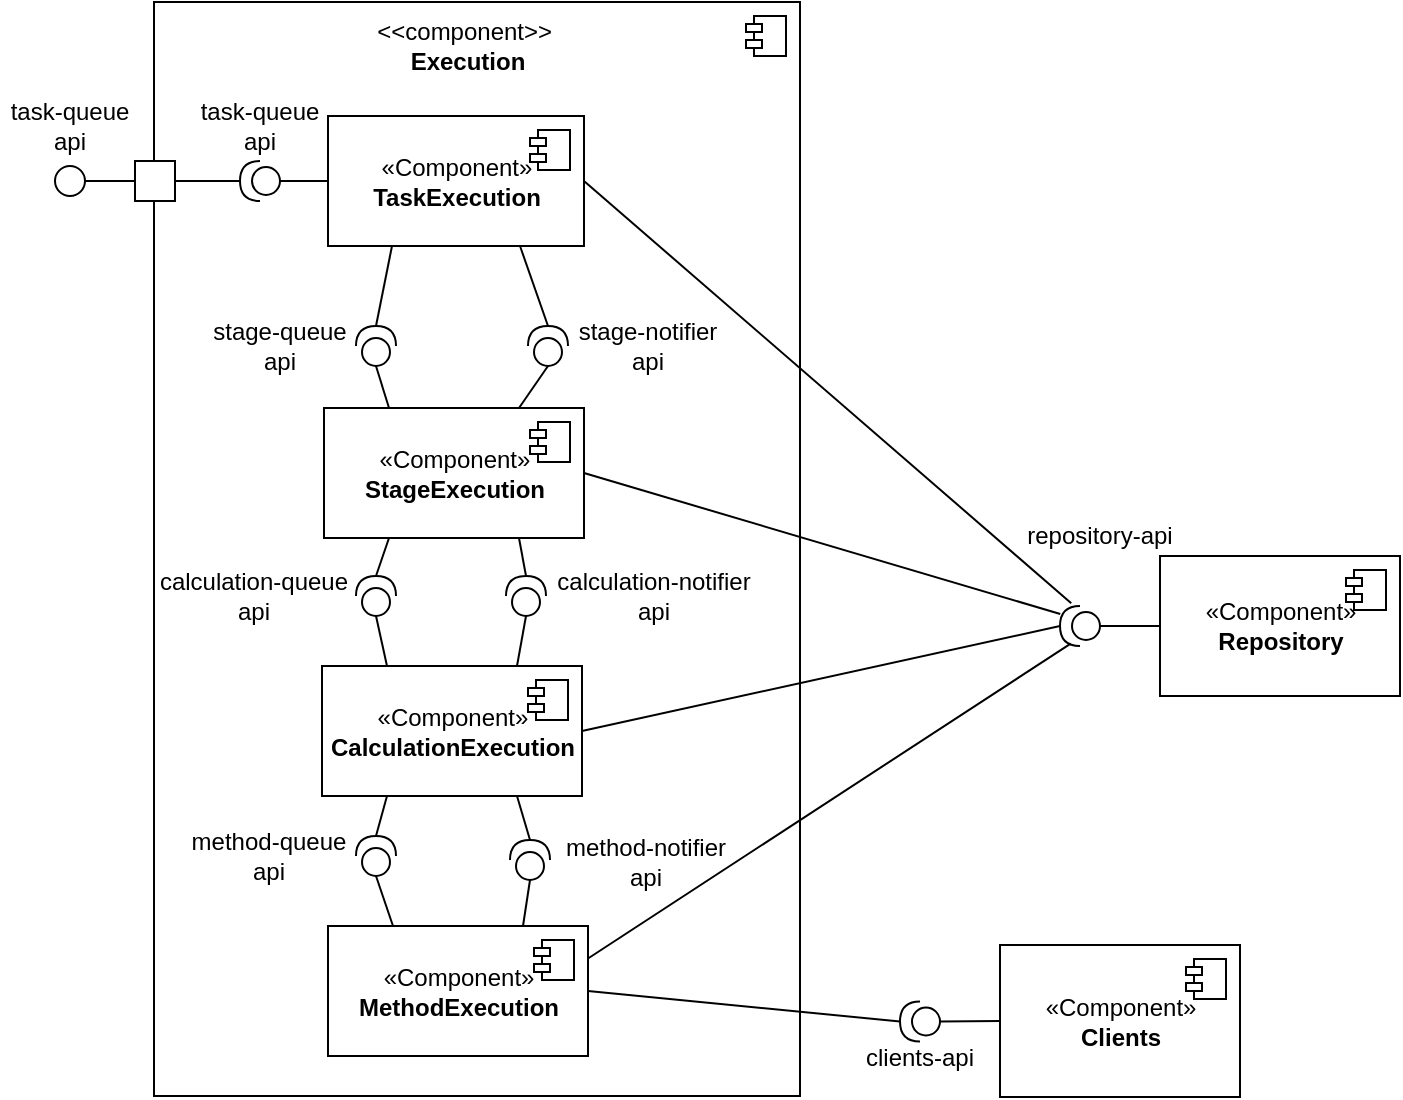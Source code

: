 <mxfile version="17.2.4" type="device"><diagram id="u5NndECqDDFXMggKbE3X" name="Страница 1"><mxGraphModel dx="2927" dy="2095" grid="1" gridSize="10" guides="1" tooltips="1" connect="1" arrows="1" fold="1" page="1" pageScale="1" pageWidth="827" pageHeight="1169" math="0" shadow="0"><root><mxCell id="0"/><mxCell id="1" parent="0"/><mxCell id="eWUD3B7mLAud296M9sJU-2" value="" style="html=1;dropTarget=0;" vertex="1" parent="1"><mxGeometry x="-1577" y="-1160" width="323" height="547" as="geometry"/></mxCell><mxCell id="eWUD3B7mLAud296M9sJU-3" value="" style="shape=module;jettyWidth=8;jettyHeight=4;" vertex="1" parent="eWUD3B7mLAud296M9sJU-2"><mxGeometry x="1" width="20" height="20" relative="1" as="geometry"><mxPoint x="-27" y="7" as="offset"/></mxGeometry></mxCell><mxCell id="eWUD3B7mLAud296M9sJU-38" value="" style="ellipse;whiteSpace=wrap;html=1;aspect=fixed;" vertex="1" parent="1"><mxGeometry x="-1626.5" y="-1078" width="15" height="15" as="geometry"/></mxCell><mxCell id="eWUD3B7mLAud296M9sJU-4" value="&amp;lt;&amp;lt;component&amp;gt;&amp;gt;&amp;nbsp;&lt;br&gt;&lt;b&gt;Execution&lt;/b&gt;" style="text;html=1;strokeColor=none;fillColor=none;align=center;verticalAlign=middle;whiteSpace=wrap;rounded=0;" vertex="1" parent="1"><mxGeometry x="-1450" y="-1153" width="60" height="30" as="geometry"/></mxCell><mxCell id="eWUD3B7mLAud296M9sJU-97" style="edgeStyle=none;rounded=0;orthogonalLoop=1;jettySize=auto;html=1;exitX=1;exitY=0.5;exitDx=0;exitDy=0;entryX=1;entryY=0.5;entryDx=0;entryDy=0;entryPerimeter=0;endArrow=none;endFill=0;" edge="1" parent="1" source="eWUD3B7mLAud296M9sJU-5" target="eWUD3B7mLAud296M9sJU-95"><mxGeometry relative="1" as="geometry"/></mxCell><mxCell id="eWUD3B7mLAud296M9sJU-98" style="edgeStyle=none;rounded=0;orthogonalLoop=1;jettySize=auto;html=1;exitX=1;exitY=0.25;exitDx=0;exitDy=0;entryX=0.733;entryY=0.061;entryDx=0;entryDy=0;entryPerimeter=0;endArrow=none;endFill=0;" edge="1" parent="1" source="eWUD3B7mLAud296M9sJU-5" target="eWUD3B7mLAud296M9sJU-90"><mxGeometry relative="1" as="geometry"/></mxCell><mxCell id="eWUD3B7mLAud296M9sJU-107" style="edgeStyle=none;rounded=0;orthogonalLoop=1;jettySize=auto;html=1;exitX=0.75;exitY=0;exitDx=0;exitDy=0;entryX=0;entryY=0.5;entryDx=0;entryDy=0;entryPerimeter=0;endArrow=none;endFill=0;" edge="1" parent="1" source="eWUD3B7mLAud296M9sJU-5" target="eWUD3B7mLAud296M9sJU-86"><mxGeometry relative="1" as="geometry"/></mxCell><mxCell id="eWUD3B7mLAud296M9sJU-5" value="«Component»&lt;br&gt;&lt;b&gt;MethodExecution&lt;/b&gt;" style="html=1;dropTarget=0;" vertex="1" parent="1"><mxGeometry x="-1490" y="-698" width="130" height="65" as="geometry"/></mxCell><mxCell id="eWUD3B7mLAud296M9sJU-6" value="" style="shape=module;jettyWidth=8;jettyHeight=4;" vertex="1" parent="eWUD3B7mLAud296M9sJU-5"><mxGeometry x="1" width="20" height="20" relative="1" as="geometry"><mxPoint x="-27" y="7" as="offset"/></mxGeometry></mxCell><mxCell id="eWUD3B7mLAud296M9sJU-99" style="edgeStyle=none;rounded=0;orthogonalLoop=1;jettySize=auto;html=1;exitX=1;exitY=0.5;exitDx=0;exitDy=0;entryX=1;entryY=0.5;entryDx=0;entryDy=0;entryPerimeter=0;endArrow=none;endFill=0;" edge="1" parent="1" source="eWUD3B7mLAud296M9sJU-7" target="eWUD3B7mLAud296M9sJU-90"><mxGeometry relative="1" as="geometry"/></mxCell><mxCell id="eWUD3B7mLAud296M9sJU-105" style="edgeStyle=none;rounded=0;orthogonalLoop=1;jettySize=auto;html=1;exitX=0.75;exitY=1;exitDx=0;exitDy=0;entryX=1;entryY=0.5;entryDx=0;entryDy=0;entryPerimeter=0;endArrow=none;endFill=0;" edge="1" parent="1" source="eWUD3B7mLAud296M9sJU-7" target="eWUD3B7mLAud296M9sJU-86"><mxGeometry relative="1" as="geometry"/></mxCell><mxCell id="eWUD3B7mLAud296M9sJU-7" value="«Component»&lt;br&gt;&lt;b&gt;CalculationExecution&lt;/b&gt;" style="html=1;dropTarget=0;" vertex="1" parent="1"><mxGeometry x="-1493" y="-828" width="130" height="65" as="geometry"/></mxCell><mxCell id="eWUD3B7mLAud296M9sJU-8" value="" style="shape=module;jettyWidth=8;jettyHeight=4;" vertex="1" parent="eWUD3B7mLAud296M9sJU-7"><mxGeometry x="1" width="20" height="20" relative="1" as="geometry"><mxPoint x="-27" y="7" as="offset"/></mxGeometry></mxCell><mxCell id="eWUD3B7mLAud296M9sJU-100" style="edgeStyle=none;rounded=0;orthogonalLoop=1;jettySize=auto;html=1;exitX=1;exitY=0.5;exitDx=0;exitDy=0;entryX=0.993;entryY=0.801;entryDx=0;entryDy=0;entryPerimeter=0;endArrow=none;endFill=0;" edge="1" parent="1" source="eWUD3B7mLAud296M9sJU-9" target="eWUD3B7mLAud296M9sJU-90"><mxGeometry relative="1" as="geometry"/></mxCell><mxCell id="eWUD3B7mLAud296M9sJU-102" style="edgeStyle=none;rounded=0;orthogonalLoop=1;jettySize=auto;html=1;exitX=0.25;exitY=1;exitDx=0;exitDy=0;entryX=1;entryY=0.5;entryDx=0;entryDy=0;entryPerimeter=0;endArrow=none;endFill=0;" edge="1" parent="1" source="eWUD3B7mLAud296M9sJU-9" target="eWUD3B7mLAud296M9sJU-15"><mxGeometry relative="1" as="geometry"/></mxCell><mxCell id="eWUD3B7mLAud296M9sJU-103" style="edgeStyle=none;rounded=0;orthogonalLoop=1;jettySize=auto;html=1;exitX=0.75;exitY=1;exitDx=0;exitDy=0;entryX=1;entryY=0.5;entryDx=0;entryDy=0;entryPerimeter=0;endArrow=none;endFill=0;" edge="1" parent="1" source="eWUD3B7mLAud296M9sJU-9" target="eWUD3B7mLAud296M9sJU-85"><mxGeometry relative="1" as="geometry"/></mxCell><mxCell id="eWUD3B7mLAud296M9sJU-111" style="edgeStyle=none;rounded=0;orthogonalLoop=1;jettySize=auto;html=1;exitX=0.75;exitY=0;exitDx=0;exitDy=0;entryX=0;entryY=0.5;entryDx=0;entryDy=0;entryPerimeter=0;endArrow=none;endFill=0;" edge="1" parent="1" source="eWUD3B7mLAud296M9sJU-9" target="eWUD3B7mLAud296M9sJU-80"><mxGeometry relative="1" as="geometry"/></mxCell><mxCell id="eWUD3B7mLAud296M9sJU-9" value="«Component»&lt;br&gt;&lt;b&gt;StageExecution&lt;/b&gt;" style="html=1;dropTarget=0;" vertex="1" parent="1"><mxGeometry x="-1492" y="-957" width="130" height="65" as="geometry"/></mxCell><mxCell id="eWUD3B7mLAud296M9sJU-10" value="" style="shape=module;jettyWidth=8;jettyHeight=4;" vertex="1" parent="eWUD3B7mLAud296M9sJU-9"><mxGeometry x="1" width="20" height="20" relative="1" as="geometry"><mxPoint x="-27" y="7" as="offset"/></mxGeometry></mxCell><mxCell id="eWUD3B7mLAud296M9sJU-101" style="edgeStyle=none;rounded=0;orthogonalLoop=1;jettySize=auto;html=1;exitX=1;exitY=0.5;exitDx=0;exitDy=0;endArrow=none;endFill=0;entryX=0.719;entryY=1.069;entryDx=0;entryDy=0;entryPerimeter=0;" edge="1" parent="1" source="eWUD3B7mLAud296M9sJU-11" target="eWUD3B7mLAud296M9sJU-90"><mxGeometry relative="1" as="geometry"><mxPoint x="-1154" y="-953" as="targetPoint"/></mxGeometry></mxCell><mxCell id="eWUD3B7mLAud296M9sJU-118" style="edgeStyle=none;rounded=0;orthogonalLoop=1;jettySize=auto;html=1;exitX=0.25;exitY=1;exitDx=0;exitDy=0;entryX=1;entryY=0.5;entryDx=0;entryDy=0;entryPerimeter=0;endArrow=none;endFill=0;" edge="1" parent="1" source="eWUD3B7mLAud296M9sJU-11" target="eWUD3B7mLAud296M9sJU-22"><mxGeometry relative="1" as="geometry"/></mxCell><mxCell id="eWUD3B7mLAud296M9sJU-11" value="«Component»&lt;br&gt;&lt;b&gt;TaskExecution&lt;/b&gt;" style="html=1;dropTarget=0;" vertex="1" parent="1"><mxGeometry x="-1490" y="-1103" width="128" height="65" as="geometry"/></mxCell><mxCell id="eWUD3B7mLAud296M9sJU-12" value="" style="shape=module;jettyWidth=8;jettyHeight=4;" vertex="1" parent="eWUD3B7mLAud296M9sJU-11"><mxGeometry x="1" width="20" height="20" relative="1" as="geometry"><mxPoint x="-27" y="7" as="offset"/></mxGeometry></mxCell><mxCell id="eWUD3B7mLAud296M9sJU-109" style="edgeStyle=none;rounded=0;orthogonalLoop=1;jettySize=auto;html=1;exitX=0;exitY=0.5;exitDx=0;exitDy=0;exitPerimeter=0;entryX=0.25;entryY=0;entryDx=0;entryDy=0;endArrow=none;endFill=0;" edge="1" parent="1" source="eWUD3B7mLAud296M9sJU-15" target="eWUD3B7mLAud296M9sJU-7"><mxGeometry relative="1" as="geometry"/></mxCell><mxCell id="eWUD3B7mLAud296M9sJU-15" value="" style="shape=providedRequiredInterface;html=1;verticalLabelPosition=bottom;sketch=0;direction=north;" vertex="1" parent="1"><mxGeometry x="-1476" y="-873" width="20" height="20" as="geometry"/></mxCell><mxCell id="eWUD3B7mLAud296M9sJU-16" value="stage-queue&lt;br&gt;api" style="text;html=1;strokeColor=none;fillColor=none;align=center;verticalAlign=middle;whiteSpace=wrap;rounded=0;" vertex="1" parent="1"><mxGeometry x="-1553" y="-1003" width="78" height="30" as="geometry"/></mxCell><mxCell id="eWUD3B7mLAud296M9sJU-104" style="edgeStyle=none;rounded=0;orthogonalLoop=1;jettySize=auto;html=1;exitX=1;exitY=0.5;exitDx=0;exitDy=0;exitPerimeter=0;entryX=0.25;entryY=1;entryDx=0;entryDy=0;endArrow=none;endFill=0;" edge="1" parent="1" source="eWUD3B7mLAud296M9sJU-18" target="eWUD3B7mLAud296M9sJU-7"><mxGeometry relative="1" as="geometry"/></mxCell><mxCell id="eWUD3B7mLAud296M9sJU-106" style="edgeStyle=none;rounded=0;orthogonalLoop=1;jettySize=auto;html=1;exitX=0;exitY=0.5;exitDx=0;exitDy=0;exitPerimeter=0;entryX=0.25;entryY=0;entryDx=0;entryDy=0;endArrow=none;endFill=0;" edge="1" parent="1" source="eWUD3B7mLAud296M9sJU-18" target="eWUD3B7mLAud296M9sJU-5"><mxGeometry relative="1" as="geometry"/></mxCell><mxCell id="eWUD3B7mLAud296M9sJU-18" value="" style="shape=providedRequiredInterface;html=1;verticalLabelPosition=bottom;sketch=0;direction=north;" vertex="1" parent="1"><mxGeometry x="-1476" y="-743" width="20" height="20" as="geometry"/></mxCell><mxCell id="eWUD3B7mLAud296M9sJU-112" style="edgeStyle=none;rounded=0;orthogonalLoop=1;jettySize=auto;html=1;exitX=0;exitY=0.5;exitDx=0;exitDy=0;exitPerimeter=0;entryX=0.25;entryY=0;entryDx=0;entryDy=0;endArrow=none;endFill=0;" edge="1" parent="1" source="eWUD3B7mLAud296M9sJU-22" target="eWUD3B7mLAud296M9sJU-9"><mxGeometry relative="1" as="geometry"/></mxCell><mxCell id="eWUD3B7mLAud296M9sJU-22" value="" style="shape=providedRequiredInterface;html=1;verticalLabelPosition=bottom;sketch=0;direction=north;" vertex="1" parent="1"><mxGeometry x="-1476" y="-998" width="20" height="20" as="geometry"/></mxCell><mxCell id="eWUD3B7mLAud296M9sJU-23" value="calculation-queue&lt;br&gt;api" style="text;html=1;strokeColor=none;fillColor=none;align=center;verticalAlign=middle;whiteSpace=wrap;rounded=0;" vertex="1" parent="1"><mxGeometry x="-1577" y="-878" width="100" height="30" as="geometry"/></mxCell><mxCell id="eWUD3B7mLAud296M9sJU-24" value="method-queue&lt;br&gt;api" style="text;html=1;strokeColor=none;fillColor=none;align=center;verticalAlign=middle;whiteSpace=wrap;rounded=0;" vertex="1" parent="1"><mxGeometry x="-1562" y="-750.5" width="85" height="35" as="geometry"/></mxCell><mxCell id="eWUD3B7mLAud296M9sJU-25" value="" style="shape=providedRequiredInterface;html=1;verticalLabelPosition=bottom;sketch=0;direction=west;" vertex="1" parent="1"><mxGeometry x="-1534" y="-1080.5" width="20" height="20" as="geometry"/></mxCell><mxCell id="eWUD3B7mLAud296M9sJU-26" style="edgeStyle=orthogonalEdgeStyle;rounded=0;orthogonalLoop=1;jettySize=auto;html=1;exitX=0;exitY=0.5;exitDx=0;exitDy=0;endArrow=none;endFill=0;" edge="1" parent="1" source="eWUD3B7mLAud296M9sJU-11" target="eWUD3B7mLAud296M9sJU-25"><mxGeometry relative="1" as="geometry"/></mxCell><mxCell id="eWUD3B7mLAud296M9sJU-77" style="rounded=0;orthogonalLoop=1;jettySize=auto;html=1;exitX=0;exitY=0.5;exitDx=0;exitDy=0;entryX=1;entryY=0.5;entryDx=0;entryDy=0;endArrow=none;endFill=0;" edge="1" parent="1" source="eWUD3B7mLAud296M9sJU-36" target="eWUD3B7mLAud296M9sJU-38"><mxGeometry relative="1" as="geometry"/></mxCell><mxCell id="eWUD3B7mLAud296M9sJU-36" value="&lt;span style=&quot;color: rgba(0 , 0 , 0 , 0) ; font-family: monospace ; font-size: 0px&quot;&gt;%3CmxGraphModel%3E%3Croot%3E%3CmxCell%20id%3D%220%22%2F%3E%3CmxCell%20id%3D%221%22%20parent%3D%220%22%2F%3E%3CmxCell%20id%3D%222%22%20value%3D%22%22%20style%3D%22group%22%20vertex%3D%221%22%20connectable%3D%220%22%20parent%3D%221%22%3E%3CmxGeometry%20x%3D%22-870%22%20y%3D%22-1120%22%20width%3D%22822.75%22%20height%3D%22850%22%20as%3D%22geometry%22%2F%3E%3C%2FmxCell%3E%3CmxCell%20id%3D%223%22%20value%3D%22%22%20style%3D%22html%3D1%3BdropTarget%3D0%3BfillColor%3Dnone%3B%22%20vertex%3D%221%22%20parent%3D%222%22%3E%3CmxGeometry%20x%3D%2291%22%20width%3D%22695%22%20height%3D%22850%22%20as%3D%22geometry%22%2F%3E%3C%2FmxCell%3E%3CmxCell%20id%3D%224%22%20value%3D%22%22%20style%3D%22shape%3Dmodule%3BjettyWidth%3D8%3BjettyHeight%3D4%3B%22%20vertex%3D%221%22%20parent%3D%223%22%3E%3CmxGeometry%20x%3D%221%22%20width%3D%2220%22%20height%3D%2220%22%20relative%3D%221%22%20as%3D%22geometry%22%3E%3CmxPoint%20x%3D%22-27%22%20y%3D%227%22%20as%3D%22offset%22%2F%3E%3C%2FmxGeometry%3E%3C%2FmxCell%3E%3CmxCell%20id%3D%225%22%20value%3D%22%26amp%3Blt%3B%26amp%3Blt%3Bcomponent%26amp%3Bgt%3B%26amp%3Bgt%3B%26amp%3Bnbsp%3B%26lt%3Bbr%26gt%3B%26lt%3Bb%26gt%3BStorage%26lt%3B%2Fb%26gt%3B%22%20style%3D%22text%3Bhtml%3D1%3BstrokeColor%3Dnone%3BfillColor%3Dnone%3Balign%3Dcenter%3BverticalAlign%3Dmiddle%3BwhiteSpace%3Dwrap%3Brounded%3D0%3B%22%20vertex%3D%221%22%20parent%3D%222%22%3E%3CmxGeometry%20x%3D%22420%22%20y%3D%226.5%22%20width%3D%2260%22%20height%3D%2230%22%20as%3D%22geometry%22%2F%3E%3C%2FmxCell%3E%3CmxCell%20id%3D%226%22%20value%3D%22%22%20style%3D%22whiteSpace%3Dwrap%3Bhtml%3D1%3Baspect%3Dfixed%3B%22%20vertex%3D%221%22%20parent%3D%222%22%3E%3CmxGeometry%20x%3D%2280%22%20y%3D%22255%22%20width%3D%2220%22%20height%3D%2220%22%20as%3D%22geometry%22%2F%3E%3C%2FmxCell%3E%3CmxCell%20id%3D%227%22%20style%3D%22edgeStyle%3DorthogonalEdgeStyle%3Brounded%3D1%3BorthogonalLoop%3D1%3BjettySize%3Dauto%3Bhtml%3D1%3BexitX%3D1%3BexitY%3D0.5%3BexitDx%3D0%3BexitDy%3D0%3BentryX%3D0%3BentryY%3D0.5%3BentryDx%3D0%3BentryDy%3D0%3BendArrow%3Dnone%3BendFill%3D0%3B%22%20edge%3D%221%22%20parent%3D%222%22%20source%3D%228%22%20target%3D%226%22%3E%3CmxGeometry%20relative%3D%221%22%20as%3D%22geometry%22%2F%3E%3C%2FmxCell%3E%3CmxCell%20id%3D%228%22%20value%3D%22%22%20style%3D%22ellipse%3BwhiteSpace%3Dwrap%3Bhtml%3D1%3Baspect%3Dfixed%3BfillColor%3Ddefault%3B%22%20vertex%3D%221%22%20parent%3D%222%22%3E%3CmxGeometry%20x%3D%2230%22%20y%3D%22257.5%22%20width%3D%2215%22%20height%3D%2215%22%20as%3D%22geometry%22%2F%3E%3C%2FmxCell%3E%3CmxCell%20id%3D%229%22%20value%3D%22storage-api%22%20style%3D%22text%3Bhtml%3D1%3BstrokeColor%3Dnone%3BfillColor%3Dnone%3Balign%3Dcenter%3BverticalAlign%3Dmiddle%3BwhiteSpace%3Dwrap%3Brounded%3D0%3B%22%20vertex%3D%221%22%20parent%3D%222%22%3E%3CmxGeometry%20y%3D%22272.5%22%20width%3D%2275%22%20height%3D%2230%22%20as%3D%22geometry%22%2F%3E%3C%2FmxCell%3E%3CmxCell%20id%3D%2210%22%20value%3D%22%22%20style%3D%22group%22%20vertex%3D%221%22%20connectable%3D%220%22%20parent%3D%222%22%3E%3CmxGeometry%20x%3D%22130%22%20y%3D%2250%22%20width%3D%22262.75%22%20height%3D%22250%22%20as%3D%22geometry%22%2F%3E%3C%2FmxCell%3E%3CmxCell%20id%3D%2211%22%20value%3D%22%22%20style%3D%22html%3D1%3BdropTarget%3D0%3B%22%20vertex%3D%221%22%20parent%3D%2210%22%3E%3CmxGeometry%20x%3D%2210%22%20width%3D%22242.5%22%20height%3D%22250%22%20as%3D%22geometry%22%2F%3E%3C%2FmxCell%3E%3CmxCell%20id%3D%2212%22%20value%3D%22%22%20style%3D%22shape%3Dmodule%3BjettyWidth%3D8%3BjettyHeight%3D4%3B%22%20vertex%3D%221%22%20parent%3D%2211%22%3E%3CmxGeometry%20x%3D%221%22%20width%3D%2220%22%20height%3D%2220%22%20relative%3D%221%22%20as%3D%22geometry%22%3E%3CmxPoint%20x%3D%22-27%22%20y%3D%227%22%20as%3D%22offset%22%2F%3E%3C%2FmxGeometry%3E%3C%2FmxCell%3E%3CmxCell%20id%3D%2213%22%20value%3D%22%26amp%3Blt%3B%26amp%3Blt%3Bcomponent%26amp%3Bgt%3B%26amp%3Bgt%3B%26amp%3Bnbsp%3B%26lt%3Bbr%26gt%3B%26lt%3Bb%26gt%3BAPI%26lt%3B%2Fb%26gt%3B%22%20style%3D%22text%3Bhtml%3D1%3BstrokeColor%3Dnone%3BfillColor%3Dnone%3Balign%3Dcenter%3BverticalAlign%3Dmiddle%3BwhiteSpace%3Dwrap%3Brounded%3D0%3B%22%20vertex%3D%221%22%20parent%3D%2210%22%3E%3CmxGeometry%20x%3D%22123.25%22%20y%3D%2210%22%20width%3D%2260%22%20height%3D%2230%22%20as%3D%22geometry%22%2F%3E%3C%2FmxCell%3E%3CmxCell%20id%3D%2214%22%20value%3D%22%C2%ABComponent%C2%BB%26lt%3Bbr%26gt%3B%26lt%3Bb%26gt%3BController%26lt%3B%2Fb%26gt%3B%22%20style%3D%22html%3D1%3BdropTarget%3D0%3B%22%20vertex%3D%221%22%20parent%3D%2210%22%3E%3CmxGeometry%20x%3D%2288.25%22%20y%3D%2252.5%22%20width%3D%22130%22%20height%3D%2260%22%20as%3D%22geometry%22%2F%3E%3C%2FmxCell%3E%3CmxCell%20id%3D%2215%22%20value%3D%22%22%20style%3D%22shape%3Dmodule%3BjettyWidth%3D8%3BjettyHeight%3D4%3B%22%20vertex%3D%221%22%20parent%3D%2214%22%3E%3CmxGeometry%20x%3D%221%22%20width%3D%2220%22%20height%3D%2220%22%20relative%3D%221%22%20as%3D%22geometry%22%3E%3CmxPoint%20x%3D%22-27%22%20y%3D%227%22%20as%3D%22offset%22%2F%3E%3C%2FmxGeometry%3E%3C%2FmxCell%3E%3CmxCell%20id%3D%2216%22%20value%3D%22%C2%ABComponent%C2%BB%26lt%3Bbr%26gt%3B%26lt%3Bb%26gt%3BRequest%20Handler%26lt%3B%2Fb%26gt%3B%22%20style%3D%22html%3D1%3BdropTarget%3D0%3B%22%20vertex%3D%221%22%20parent%3D%2210%22%3E%3CmxGeometry%20x%3D%2288.75%22%20y%3D%22172.5%22%20width%3D%22130%22%20height%3D%2265%22%20as%3D%22geometry%22%2F%3E%3C%2FmxCell%3E%3CmxCell%20id%3D%2217%22%20value%3D%22%22%20style%3D%22shape%3Dmodule%3BjettyWidth%3D8%3BjettyHeight%3D4%3B%22%20vertex%3D%221%22%20parent%3D%2216%22%3E%3CmxGeometry%20x%3D%221%22%20width%3D%2220%22%20height%3D%2220%22%20relative%3D%221%22%20as%3D%22geometry%22%3E%3CmxPoint%20x%3D%22-27%22%20y%3D%227%22%20as%3D%22offset%22%2F%3E%3C%2FmxGeometry%3E%3C%2FmxCell%3E%3CmxCell%20id%3D%2218%22%20value%3D%22%22%20style%3D%22whiteSpace%3Dwrap%3Bhtml%3D1%3Baspect%3Dfixed%3B%22%20vertex%3D%221%22%20parent%3D%2210%22%3E%3CmxGeometry%20x%3D%22242.75%22%20y%3D%2272.5%22%20width%3D%2220%22%20height%3D%2220%22%20as%3D%22geometry%22%2F%3E%3C%2FmxCell%3E%3CmxCell%20id%3D%2219%22%20style%3D%22edgeStyle%3DorthogonalEdgeStyle%3Brounded%3D1%3BorthogonalLoop%3D1%3BjettySize%3Dauto%3Bhtml%3D1%3BexitX%3D1%3BexitY%3D0.5%3BexitDx%3D0%3BexitDy%3D0%3BentryX%3D0%3BentryY%3D0.5%3BentryDx%3D0%3BentryDy%3D0%3BendArrow%3Dnone%3BendFill%3D0%3B%22%20edge%3D%221%22%20parent%3D%2210%22%20source%3D%2214%22%20target%3D%2218%22%3E%3CmxGeometry%20relative%3D%221%22%20as%3D%22geometry%22%2F%3E%3C%2FmxCell%3E%3CmxCell%20id%3D%2220%22%20style%3D%22edgeStyle%3DorthogonalEdgeStyle%3Brounded%3D1%3BorthogonalLoop%3D1%3BjettySize%3Dauto%3Bhtml%3D1%3BexitX%3D1%3BexitY%3D0.5%3BexitDx%3D0%3BexitDy%3D0%3BexitPerimeter%3D0%3BentryX%3D0.5%3BentryY%3D0%3BentryDx%3D0%3BentryDy%3D0%3BendArrow%3Dnone%3BendFill%3D0%3B%22%20edge%3D%221%22%20parent%3D%2210%22%20source%3D%2222%22%20target%3D%2216%22%3E%3CmxGeometry%20relative%3D%221%22%20as%3D%22geometry%22%2F%3E%3C%2FmxCell%3E%3CmxCell%20id%3D%2221%22%20style%3D%22edgeStyle%3DorthogonalEdgeStyle%3Brounded%3D1%3BorthogonalLoop%3D1%3BjettySize%3Dauto%3Bhtml%3D1%3BexitX%3D0%3BexitY%3D0.5%3BexitDx%3D0%3BexitDy%3D0%3BexitPerimeter%3D0%3BentryX%3D0.5%3BentryY%3D1%3BentryDx%3D0%3BentryDy%3D0%3BendArrow%3Dnone%3BendFill%3D0%3B%22%20edge%3D%221%22%20parent%3D%2210%22%20source%3D%2222%22%20target%3D%2214%22%3E%3CmxGeometry%20relative%3D%221%22%20as%3D%22geometry%22%2F%3E%3C%2FmxCell%3E%3CmxCell%20id%3D%2222%22%20value%3D%22%22%20style%3D%22shape%3DprovidedRequiredInterface%3Bhtml%3D1%3BverticalLabelPosition%3Dbottom%3Bsketch%3D0%3Bdirection%3Dsouth%3B%22%20vertex%3D%221%22%20parent%3D%2210%22%3E%3CmxGeometry%20x%3D%22143.75%22%20y%3D%22132.5%22%20width%3D%2220%22%20height%3D%2220%22%20as%3D%22geometry%22%2F%3E%3C%2FmxCell%3E%3CmxCell%20id%3D%2223%22%20style%3D%22edgeStyle%3DorthogonalEdgeStyle%3Brounded%3D1%3BorthogonalLoop%3D1%3BjettySize%3Dauto%3Bhtml%3D1%3BexitX%3D0%3BexitY%3D0.5%3BexitDx%3D0%3BexitDy%3D0%3BexitPerimeter%3D0%3BentryX%3D0%3BentryY%3D0.5%3BentryDx%3D0%3BentryDy%3D0%3BendArrow%3Dnone%3BendFill%3D0%3B%22%20edge%3D%221%22%20parent%3D%2210%22%20source%3D%2224%22%20target%3D%2216%22%3E%3CmxGeometry%20relative%3D%221%22%20as%3D%22geometry%22%2F%3E%3C%2FmxCell%3E%3CmxCell%20id%3D%2224%22%20value%3D%22%22%20style%3D%22shape%3DprovidedRequiredInterface%3Bhtml%3D1%3BverticalLabelPosition%3Dbottom%3Bsketch%3D0%3Bdirection%3Dwest%3B%22%20vertex%3D%221%22%20parent%3D%2210%22%3E%3CmxGeometry%20x%3D%2240.75%22%20y%3D%22195%22%20width%3D%2220%22%20height%3D%2220%22%20as%3D%22geometry%22%2F%3E%3C%2FmxCell%3E%3CmxCell%20id%3D%2225%22%20value%3D%22%22%20style%3D%22whiteSpace%3Dwrap%3Bhtml%3D1%3Baspect%3Dfixed%3B%22%20vertex%3D%221%22%20parent%3D%2210%22%3E%3CmxGeometry%20y%3D%22195%22%20width%3D%2220%22%20height%3D%2220%22%20as%3D%22geometry%22%2F%3E%3C%2FmxCell%3E%3CmxCell%20id%3D%2226%22%20style%3D%22edgeStyle%3DorthogonalEdgeStyle%3Brounded%3D1%3BorthogonalLoop%3D1%3BjettySize%3Dauto%3Bhtml%3D1%3BexitX%3D1%3BexitY%3D0.5%3BexitDx%3D0%3BexitDy%3D0%3BexitPerimeter%3D0%3BentryX%3D1%3BentryY%3D0.5%3BentryDx%3D0%3BentryDy%3D0%3BendArrow%3Dnone%3BendFill%3D0%3B%22%20edge%3D%221%22%20parent%3D%2210%22%20source%3D%2224%22%20target%3D%2225%22%3E%3CmxGeometry%20relative%3D%221%22%20as%3D%22geometry%22%2F%3E%3C%2FmxCell%3E%3CmxCell%20id%3D%2227%22%20value%3D%22storage-api%22%20style%3D%22text%3Bhtml%3D1%3BstrokeColor%3Dnone%3BfillColor%3Dnone%3Balign%3Dcenter%3BverticalAlign%3Dmiddle%3BwhiteSpace%3Dwrap%3Brounded%3D0%3B%22%20vertex%3D%221%22%20parent%3D%2210%22%3E%3CmxGeometry%20x%3D%2213.25%22%20y%3D%22215%22%20width%3D%2275%22%20height%3D%2230%22%20as%3D%22geometry%22%2F%3E%3C%2FmxCell%3E%3CmxCell%20id%3D%2228%22%20value%3D%22controller-api%22%20style%3D%22text%3Bhtml%3D1%3BstrokeColor%3Dnone%3BfillColor%3Dnone%3Balign%3Dcenter%3BverticalAlign%3Dmiddle%3BwhiteSpace%3Dwrap%3Brounded%3D0%3B%22%20vertex%3D%221%22%20parent%3D%2210%22%3E%3CmxGeometry%20x%3D%22167.75%22%20y%3D%22122.5%22%20width%3D%2275%22%20height%3D%2230%22%20as%3D%22geometry%22%2F%3E%3C%2FmxCell%3E%3CmxCell%20id%3D%2229%22%20value%3D%22%22%20style%3D%22group%22%20vertex%3D%221%22%20connectable%3D%220%22%20parent%3D%222%22%3E%3CmxGeometry%20x%3D%22470%22%20y%3D%2266.5%22%20width%3D%22290%22%20height%3D%22120%22%20as%3D%22geometry%22%2F%3E%3C%2FmxCell%3E%3CmxCell%20id%3D%2230%22%20value%3D%22%22%20style%3D%22html%3D1%3BdropTarget%3D0%3BfillColor%3Ddefault%3Bcontainer%3D0%3B%22%20vertex%3D%221%22%20parent%3D%2229%22%3E%3CmxGeometry%20x%3D%2210%22%20width%3D%22270%22%20height%3D%22120%22%20as%3D%22geometry%22%2F%3E%3C%2FmxCell%3E%3CmxCell%20id%3D%2231%22%20value%3D%22%22%20style%3D%22whiteSpace%3Dwrap%3Bhtml%3D1%3Baspect%3Dfixed%3B%22%20vertex%3D%221%22%20parent%3D%2229%22%3E%3CmxGeometry%20y%3D%2270%22%20width%3D%2220%22%20height%3D%2220%22%20as%3D%22geometry%22%2F%3E%3C%2FmxCell%3E%3CmxCell%20id%3D%2232%22%20value%3D%22%26amp%3Blt%3B%26amp%3Blt%3BComponent%26amp%3Bgt%3B%26amp%3Bgt%3B%26lt%3Bbr%26gt%3B%26lt%3Bb%26gt%3BDatabase%26lt%3B%2Fb%26gt%3B%22%20style%3D%22text%3Bhtml%3D1%3BstrokeColor%3Dnone%3BfillColor%3Dnone%3Balign%3Dcenter%3BverticalAlign%3Dmiddle%3BwhiteSpace%3Dwrap%3Brounded%3D0%3B%22%20vertex%3D%221%22%20parent%3D%2229%22%3E%3CmxGeometry%20x%3D%22112.131%22%20y%3D%2212.5%22%20width%3D%2275.728%22%20height%3D%2221%22%20as%3D%22geometry%22%2F%3E%3C%2FmxCell%3E%3CmxCell%20id%3D%2233%22%20value%3D%22%22%20style%3D%22whiteSpace%3Dwrap%3Bhtml%3D1%3Baspect%3Dfixed%3B%22%20vertex%3D%221%22%20parent%3D%2229%22%3E%3CmxGeometry%20x%3D%22270%22%20y%3D%2270%22%20width%3D%2220%22%20height%3D%2220%22%20as%3D%22geometry%22%2F%3E%3C%2FmxCell%3E%3CmxCell%20id%3D%2234%22%20value%3D%22%C2%ABComponent%C2%BB%26lt%3Bbr%26gt%3B%26lt%3Bb%26gt%3BDatabase%26lt%3B%2Fb%26gt%3B%22%20style%3D%22html%3D1%3BdropTarget%3D0%3B%22%20vertex%3D%221%22%20parent%3D%2229%22%3E%3CmxGeometry%20x%3D%22100%22%20y%3D%2247.5%22%20width%3D%22130%22%20height%3D%2265%22%20as%3D%22geometry%22%2F%3E%3C%2FmxCell%3E%3CmxCell%20id%3D%2235%22%20value%3D%22%22%20style%3D%22shape%3Dmodule%3BjettyWidth%3D8%3BjettyHeight%3D4%3B%22%20vertex%3D%221%22%20parent%3D%2234%22%3E%3CmxGeometry%20x%3D%221%22%20width%3D%2220%22%20height%3D%2220%22%20relative%3D%221%22%20as%3D%22geometry%22%3E%3CmxPoint%20x%3D%22-27%22%20y%3D%227%22%20as%3D%22offset%22%2F%3E%3C%2FmxGeometry%3E%3C%2FmxCell%3E%3CmxCell%20id%3D%2236%22%20style%3D%22edgeStyle%3DorthogonalEdgeStyle%3Brounded%3D1%3BorthogonalLoop%3D1%3BjettySize%3Dauto%3Bhtml%3D1%3BexitX%3D1%3BexitY%3D0.5%3BexitDx%3D0%3BexitDy%3D0%3BentryX%3D0%3BentryY%3D0.5%3BentryDx%3D0%3BentryDy%3D0%3BendArrow%3Dnone%3BendFill%3D0%3B%22%20edge%3D%221%22%20parent%3D%2229%22%20source%3D%2234%22%20target%3D%2233%22%3E%3CmxGeometry%20relative%3D%221%22%20as%3D%22geometry%22%2F%3E%3C%2FmxCell%3E%3CmxCell%20id%3D%2237%22%20style%3D%22edgeStyle%3DorthogonalEdgeStyle%3Brounded%3D1%3BorthogonalLoop%3D1%3BjettySize%3Dauto%3Bhtml%3D1%3BexitX%3D1%3BexitY%3D0.5%3BexitDx%3D0%3BexitDy%3D0%3BexitPerimeter%3D0%3BentryX%3D1%3BentryY%3D0.5%3BentryDx%3D0%3BentryDy%3D0%3BendArrow%3Dnone%3BendFill%3D0%3B%22%20edge%3D%221%22%20parent%3D%2229%22%20source%3D%2238%22%20target%3D%2231%22%3E%3CmxGeometry%20relative%3D%221%22%20as%3D%22geometry%22%2F%3E%3C%2FmxCell%3E%3CmxCell%20id%3D%2238%22%20value%3D%22%22%20style%3D%22shape%3DprovidedRequiredInterface%3Bhtml%3D1%3BverticalLabelPosition%3Dbottom%3Bsketch%3D0%3Bdirection%3Dwest%3B%22%20vertex%3D%221%22%20parent%3D%2229%22%3E%3CmxGeometry%20x%3D%2250%22%20y%3D%2270%22%20width%3D%2220%22%20height%3D%2220%22%20as%3D%22geometry%22%2F%3E%3C%2FmxCell%3E%3CmxCell%20id%3D%2239%22%20style%3D%22edgeStyle%3DorthogonalEdgeStyle%3Brounded%3D0%3BorthogonalLoop%3D1%3BjettySize%3Dauto%3Bhtml%3D1%3BexitX%3D0%3BexitY%3D0.5%3BexitDx%3D0%3BexitDy%3D0%3BendArrow%3Dnone%3BendFill%3D0%3BentryX%3D0%3BentryY%3D0.5%3BentryDx%3D0%3BentryDy%3D0%3BentryPerimeter%3D0%3B%22%20edge%3D%221%22%20parent%3D%2229%22%20source%3D%2234%22%20target%3D%2238%22%3E%3CmxGeometry%20relative%3D%221%22%20as%3D%22geometry%22%3E%3CmxPoint%20x%3D%2280%22%20y%3D%2283%22%20as%3D%22targetPoint%22%2F%3E%3C%2FmxGeometry%3E%3C%2FmxCell%3E%3CmxCell%20id%3D%2240%22%20value%3D%22database-api%22%20style%3D%22text%3Bhtml%3D1%3BstrokeColor%3Dnone%3BfillColor%3Dnone%3Balign%3Dcenter%3BverticalAlign%3Dmiddle%3BwhiteSpace%3Dwrap%3Brounded%3D0%3B%22%20vertex%3D%221%22%20parent%3D%2229%22%3E%3CmxGeometry%20x%3D%2220%22%20y%3D%2282.5%22%20width%3D%2280%22%20height%3D%2230%22%20as%3D%22geometry%22%2F%3E%3C%2FmxCell%3E%3C%2Froot%3E%3C%2FmxGraphModel%3E&lt;/span&gt;" style="whiteSpace=wrap;html=1;aspect=fixed;" vertex="1" parent="1"><mxGeometry x="-1586.5" y="-1080.5" width="20" height="20" as="geometry"/></mxCell><mxCell id="eWUD3B7mLAud296M9sJU-37" style="edgeStyle=orthogonalEdgeStyle;rounded=0;orthogonalLoop=1;jettySize=auto;html=1;exitX=1;exitY=0.5;exitDx=0;exitDy=0;exitPerimeter=0;entryX=1;entryY=0.5;entryDx=0;entryDy=0;endArrow=none;endFill=0;" edge="1" parent="1" source="eWUD3B7mLAud296M9sJU-25" target="eWUD3B7mLAud296M9sJU-36"><mxGeometry relative="1" as="geometry"><mxPoint x="-1546.5" y="-1070.5" as="sourcePoint"/></mxGeometry></mxCell><mxCell id="eWUD3B7mLAud296M9sJU-76" value="task-queue&lt;br&gt;api" style="text;html=1;strokeColor=none;fillColor=none;align=center;verticalAlign=middle;whiteSpace=wrap;rounded=0;" vertex="1" parent="1"><mxGeometry x="-1654" y="-1113.5" width="70" height="30" as="geometry"/></mxCell><mxCell id="eWUD3B7mLAud296M9sJU-78" value="task-queue&lt;br&gt;api" style="text;html=1;strokeColor=none;fillColor=none;align=center;verticalAlign=middle;whiteSpace=wrap;rounded=0;" vertex="1" parent="1"><mxGeometry x="-1559" y="-1113" width="70" height="30" as="geometry"/></mxCell><mxCell id="eWUD3B7mLAud296M9sJU-79" value="stage-notifier&lt;br&gt;api" style="text;html=1;strokeColor=none;fillColor=none;align=center;verticalAlign=middle;whiteSpace=wrap;rounded=0;" vertex="1" parent="1"><mxGeometry x="-1370" y="-1003" width="80" height="30" as="geometry"/></mxCell><mxCell id="eWUD3B7mLAud296M9sJU-82" style="edgeStyle=none;rounded=0;orthogonalLoop=1;jettySize=auto;html=1;exitX=1;exitY=0.5;exitDx=0;exitDy=0;exitPerimeter=0;entryX=0.75;entryY=1;entryDx=0;entryDy=0;endArrow=none;endFill=0;" edge="1" parent="1" source="eWUD3B7mLAud296M9sJU-80" target="eWUD3B7mLAud296M9sJU-11"><mxGeometry relative="1" as="geometry"/></mxCell><mxCell id="eWUD3B7mLAud296M9sJU-80" value="" style="shape=providedRequiredInterface;html=1;verticalLabelPosition=bottom;sketch=0;direction=north;" vertex="1" parent="1"><mxGeometry x="-1390" y="-998" width="20" height="20" as="geometry"/></mxCell><mxCell id="eWUD3B7mLAud296M9sJU-110" style="edgeStyle=none;rounded=0;orthogonalLoop=1;jettySize=auto;html=1;exitX=0;exitY=0.5;exitDx=0;exitDy=0;exitPerimeter=0;entryX=0.75;entryY=0;entryDx=0;entryDy=0;endArrow=none;endFill=0;" edge="1" parent="1" source="eWUD3B7mLAud296M9sJU-85" target="eWUD3B7mLAud296M9sJU-7"><mxGeometry relative="1" as="geometry"/></mxCell><mxCell id="eWUD3B7mLAud296M9sJU-85" value="" style="shape=providedRequiredInterface;html=1;verticalLabelPosition=bottom;sketch=0;direction=north;" vertex="1" parent="1"><mxGeometry x="-1401" y="-873" width="20" height="20" as="geometry"/></mxCell><mxCell id="eWUD3B7mLAud296M9sJU-86" value="" style="shape=providedRequiredInterface;html=1;verticalLabelPosition=bottom;sketch=0;direction=north;" vertex="1" parent="1"><mxGeometry x="-1399" y="-741" width="20" height="20" as="geometry"/></mxCell><mxCell id="eWUD3B7mLAud296M9sJU-87" style="edgeStyle=none;rounded=0;orthogonalLoop=1;jettySize=auto;html=1;exitX=0;exitY=0.5;exitDx=0;exitDy=0;entryX=0;entryY=0.5;entryDx=0;entryDy=0;entryPerimeter=0;endArrow=none;endFill=0;" edge="1" parent="1" source="eWUD3B7mLAud296M9sJU-88" target="eWUD3B7mLAud296M9sJU-90"><mxGeometry relative="1" as="geometry"/></mxCell><mxCell id="eWUD3B7mLAud296M9sJU-88" value="«Component»&lt;br&gt;&lt;b&gt;Repository&lt;/b&gt;" style="html=1;dropTarget=0;" vertex="1" parent="1"><mxGeometry x="-1074" y="-883" width="120" height="70" as="geometry"/></mxCell><mxCell id="eWUD3B7mLAud296M9sJU-89" value="" style="shape=module;jettyWidth=8;jettyHeight=4;" vertex="1" parent="eWUD3B7mLAud296M9sJU-88"><mxGeometry x="1" width="20" height="20" relative="1" as="geometry"><mxPoint x="-27" y="7" as="offset"/></mxGeometry></mxCell><mxCell id="eWUD3B7mLAud296M9sJU-90" value="" style="shape=providedRequiredInterface;html=1;verticalLabelPosition=bottom;sketch=0;fillColor=default;direction=west;" vertex="1" parent="1"><mxGeometry x="-1124" y="-858" width="20" height="20" as="geometry"/></mxCell><mxCell id="eWUD3B7mLAud296M9sJU-91" value="repository-api" style="text;html=1;strokeColor=none;fillColor=none;align=center;verticalAlign=middle;whiteSpace=wrap;rounded=0;" vertex="1" parent="1"><mxGeometry x="-1144" y="-908" width="80" height="30" as="geometry"/></mxCell><mxCell id="eWUD3B7mLAud296M9sJU-92" value="«Component»&lt;br&gt;&lt;b&gt;Clients&lt;/b&gt;" style="html=1;dropTarget=0;" vertex="1" parent="1"><mxGeometry x="-1154" y="-688.5" width="120" height="76" as="geometry"/></mxCell><mxCell id="eWUD3B7mLAud296M9sJU-93" value="" style="shape=module;jettyWidth=8;jettyHeight=4;" vertex="1" parent="eWUD3B7mLAud296M9sJU-92"><mxGeometry x="1" width="20" height="20" relative="1" as="geometry"><mxPoint x="-27" y="7" as="offset"/></mxGeometry></mxCell><mxCell id="eWUD3B7mLAud296M9sJU-94" style="edgeStyle=none;rounded=0;orthogonalLoop=1;jettySize=auto;html=1;exitX=0;exitY=0.5;exitDx=0;exitDy=0;exitPerimeter=0;entryX=0;entryY=0.5;entryDx=0;entryDy=0;endArrow=none;endFill=0;" edge="1" parent="1" source="eWUD3B7mLAud296M9sJU-95" target="eWUD3B7mLAud296M9sJU-92"><mxGeometry relative="1" as="geometry"/></mxCell><mxCell id="eWUD3B7mLAud296M9sJU-95" value="" style="shape=providedRequiredInterface;html=1;verticalLabelPosition=bottom;sketch=0;fillColor=default;direction=west;" vertex="1" parent="1"><mxGeometry x="-1204" y="-660.25" width="20" height="20" as="geometry"/></mxCell><mxCell id="eWUD3B7mLAud296M9sJU-96" value="clients-api" style="text;html=1;strokeColor=none;fillColor=none;align=center;verticalAlign=middle;whiteSpace=wrap;rounded=0;" vertex="1" parent="1"><mxGeometry x="-1234" y="-647.5" width="80" height="30" as="geometry"/></mxCell><mxCell id="eWUD3B7mLAud296M9sJU-113" value="calculation-notifier&lt;br&gt;api" style="text;html=1;strokeColor=none;fillColor=none;align=center;verticalAlign=middle;whiteSpace=wrap;rounded=0;" vertex="1" parent="1"><mxGeometry x="-1379" y="-878" width="104" height="30" as="geometry"/></mxCell><mxCell id="eWUD3B7mLAud296M9sJU-116" value="method-notifier&lt;br&gt;api" style="text;html=1;strokeColor=none;fillColor=none;align=center;verticalAlign=middle;whiteSpace=wrap;rounded=0;" vertex="1" parent="1"><mxGeometry x="-1383" y="-745.5" width="104" height="30" as="geometry"/></mxCell></root></mxGraphModel></diagram></mxfile>